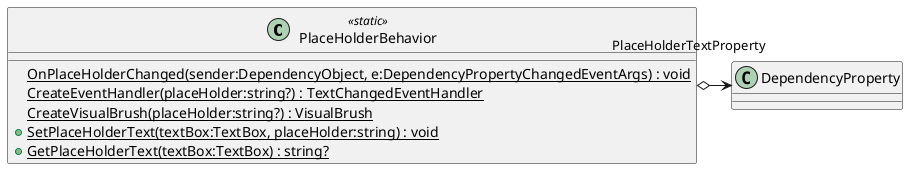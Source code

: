 @startuml
class PlaceHolderBehavior <<static>> {
    {static} OnPlaceHolderChanged(sender:DependencyObject, e:DependencyPropertyChangedEventArgs) : void
    {static} CreateEventHandler(placeHolder:string?) : TextChangedEventHandler
    {static} CreateVisualBrush(placeHolder:string?) : VisualBrush
    + {static} SetPlaceHolderText(textBox:TextBox, placeHolder:string) : void
    + {static} GetPlaceHolderText(textBox:TextBox) : string?
}
PlaceHolderBehavior o-> "PlaceHolderTextProperty" DependencyProperty
@enduml
